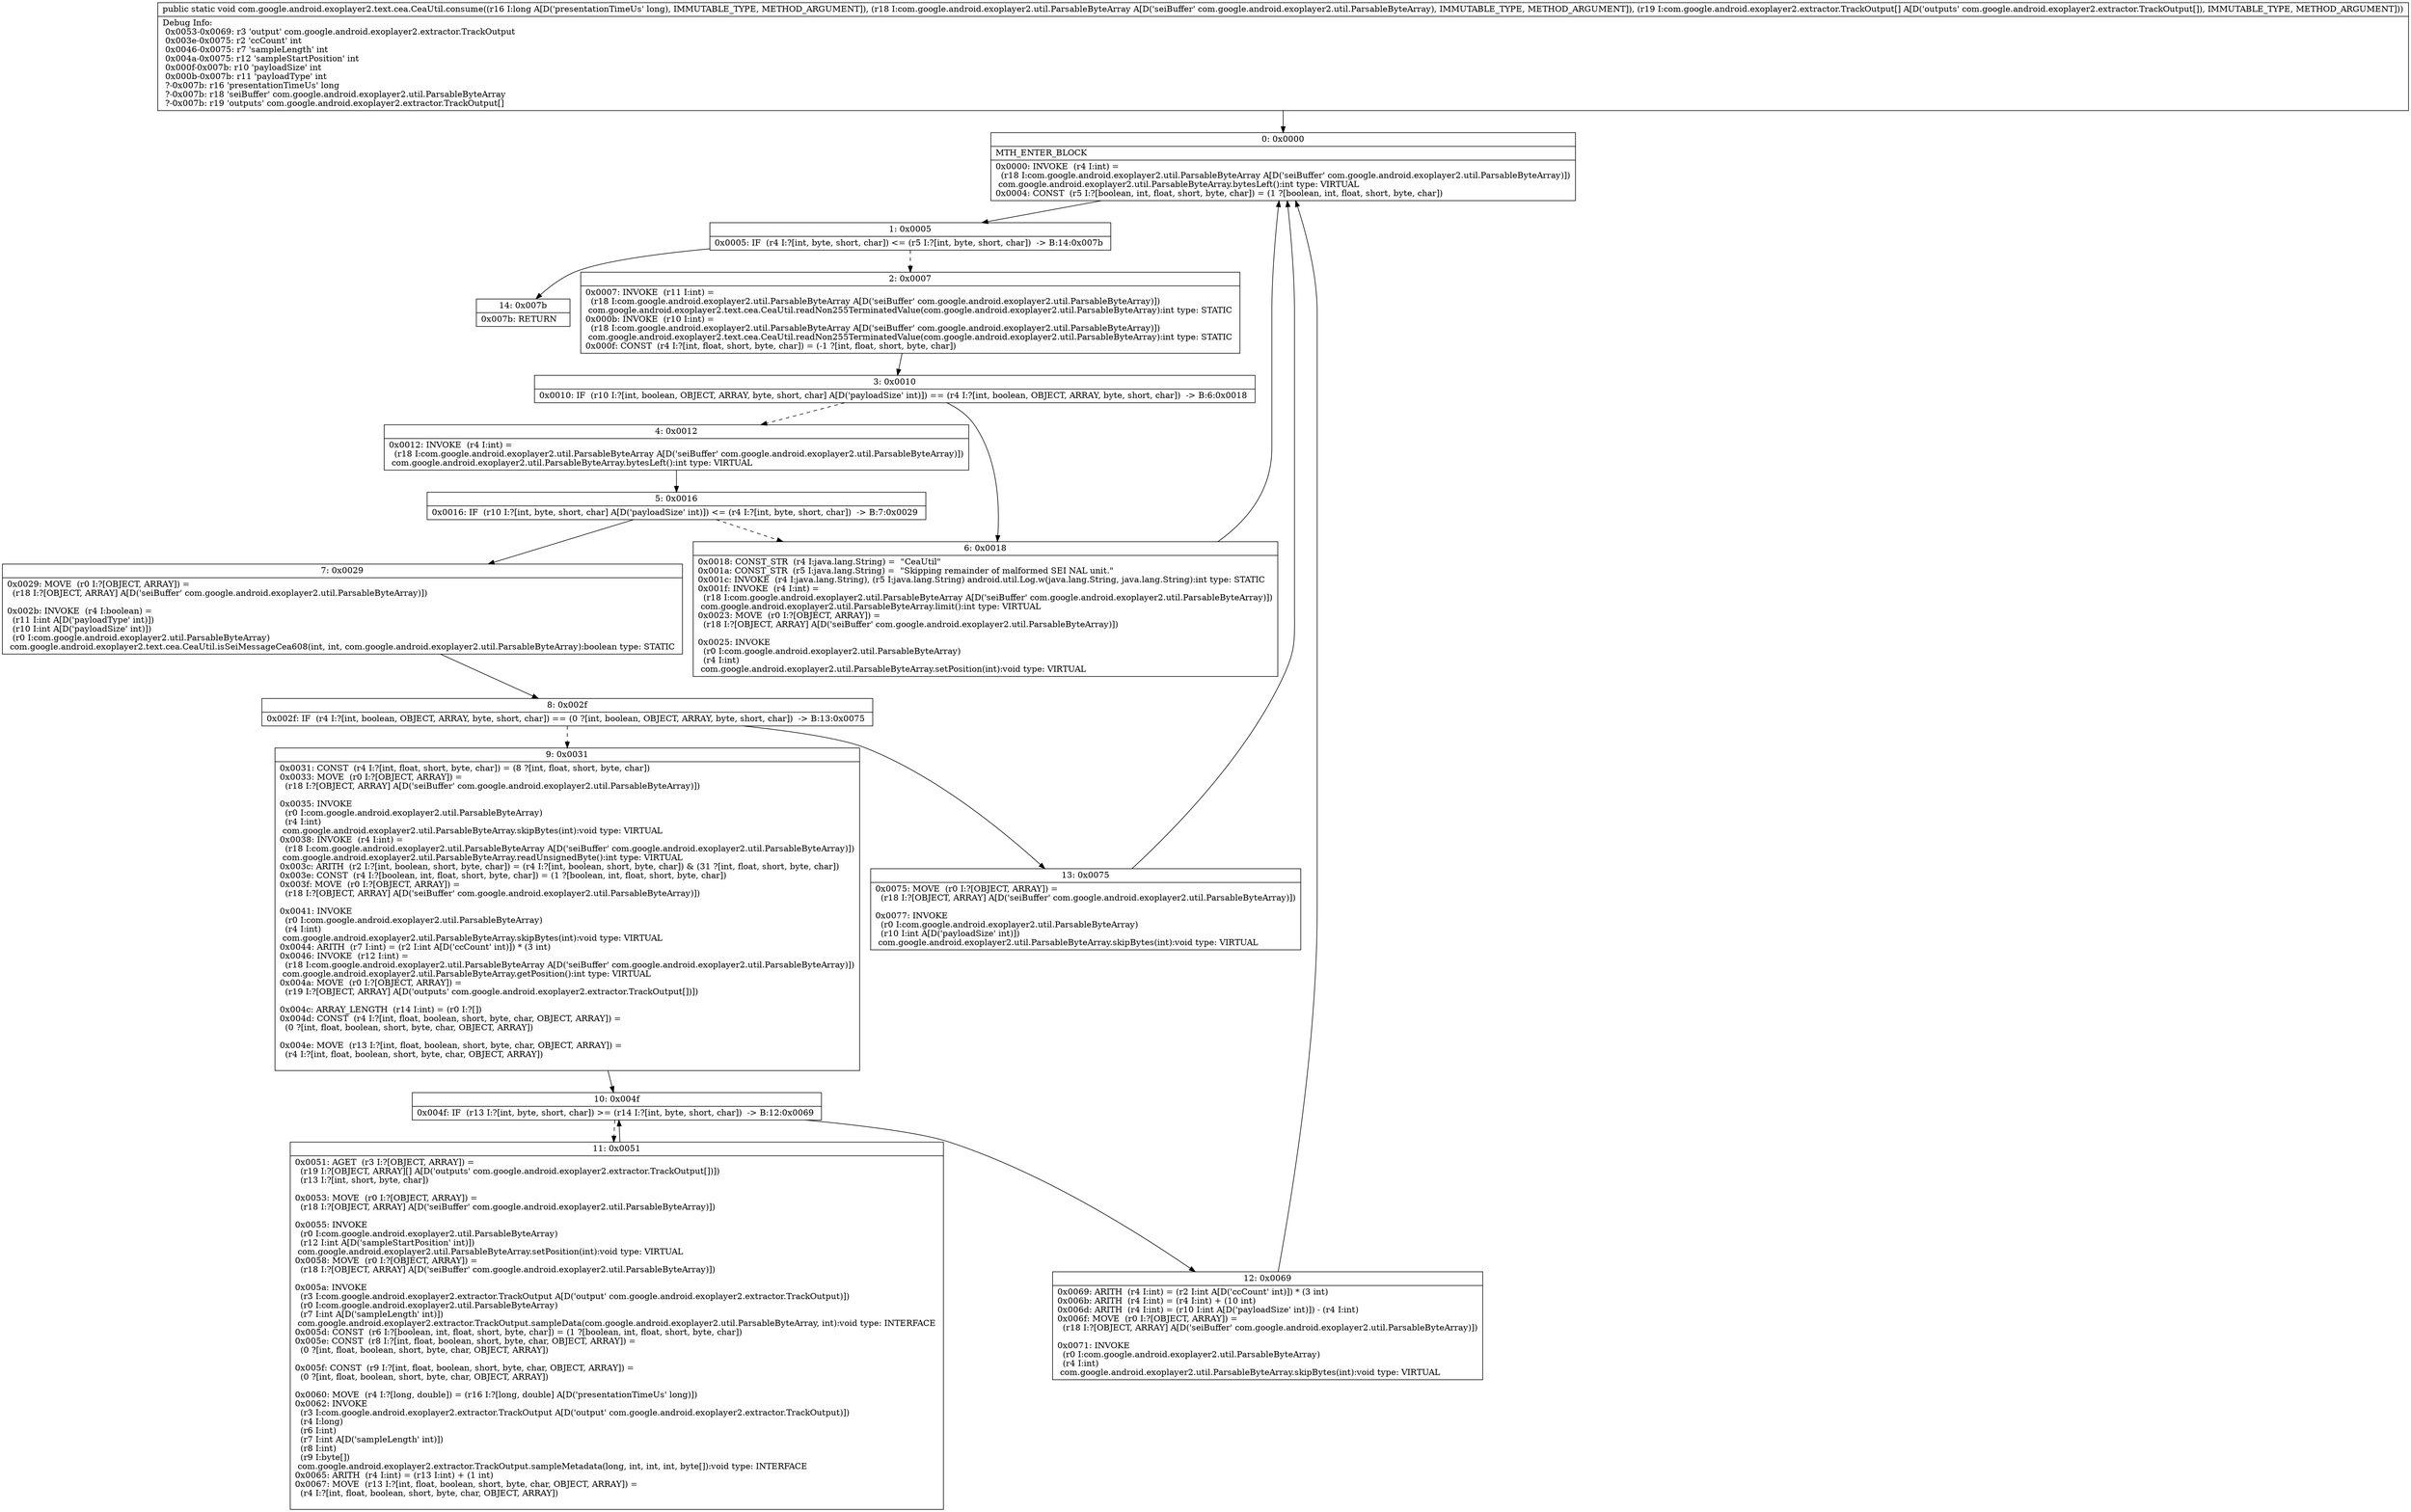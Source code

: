 digraph "CFG forcom.google.android.exoplayer2.text.cea.CeaUtil.consume(JLcom\/google\/android\/exoplayer2\/util\/ParsableByteArray;[Lcom\/google\/android\/exoplayer2\/extractor\/TrackOutput;)V" {
Node_0 [shape=record,label="{0\:\ 0x0000|MTH_ENTER_BLOCK\l|0x0000: INVOKE  (r4 I:int) = \l  (r18 I:com.google.android.exoplayer2.util.ParsableByteArray A[D('seiBuffer' com.google.android.exoplayer2.util.ParsableByteArray)])\l com.google.android.exoplayer2.util.ParsableByteArray.bytesLeft():int type: VIRTUAL \l0x0004: CONST  (r5 I:?[boolean, int, float, short, byte, char]) = (1 ?[boolean, int, float, short, byte, char]) \l}"];
Node_1 [shape=record,label="{1\:\ 0x0005|0x0005: IF  (r4 I:?[int, byte, short, char]) \<= (r5 I:?[int, byte, short, char])  \-\> B:14:0x007b \l}"];
Node_2 [shape=record,label="{2\:\ 0x0007|0x0007: INVOKE  (r11 I:int) = \l  (r18 I:com.google.android.exoplayer2.util.ParsableByteArray A[D('seiBuffer' com.google.android.exoplayer2.util.ParsableByteArray)])\l com.google.android.exoplayer2.text.cea.CeaUtil.readNon255TerminatedValue(com.google.android.exoplayer2.util.ParsableByteArray):int type: STATIC \l0x000b: INVOKE  (r10 I:int) = \l  (r18 I:com.google.android.exoplayer2.util.ParsableByteArray A[D('seiBuffer' com.google.android.exoplayer2.util.ParsableByteArray)])\l com.google.android.exoplayer2.text.cea.CeaUtil.readNon255TerminatedValue(com.google.android.exoplayer2.util.ParsableByteArray):int type: STATIC \l0x000f: CONST  (r4 I:?[int, float, short, byte, char]) = (\-1 ?[int, float, short, byte, char]) \l}"];
Node_3 [shape=record,label="{3\:\ 0x0010|0x0010: IF  (r10 I:?[int, boolean, OBJECT, ARRAY, byte, short, char] A[D('payloadSize' int)]) == (r4 I:?[int, boolean, OBJECT, ARRAY, byte, short, char])  \-\> B:6:0x0018 \l}"];
Node_4 [shape=record,label="{4\:\ 0x0012|0x0012: INVOKE  (r4 I:int) = \l  (r18 I:com.google.android.exoplayer2.util.ParsableByteArray A[D('seiBuffer' com.google.android.exoplayer2.util.ParsableByteArray)])\l com.google.android.exoplayer2.util.ParsableByteArray.bytesLeft():int type: VIRTUAL \l}"];
Node_5 [shape=record,label="{5\:\ 0x0016|0x0016: IF  (r10 I:?[int, byte, short, char] A[D('payloadSize' int)]) \<= (r4 I:?[int, byte, short, char])  \-\> B:7:0x0029 \l}"];
Node_6 [shape=record,label="{6\:\ 0x0018|0x0018: CONST_STR  (r4 I:java.lang.String) =  \"CeaUtil\" \l0x001a: CONST_STR  (r5 I:java.lang.String) =  \"Skipping remainder of malformed SEI NAL unit.\" \l0x001c: INVOKE  (r4 I:java.lang.String), (r5 I:java.lang.String) android.util.Log.w(java.lang.String, java.lang.String):int type: STATIC \l0x001f: INVOKE  (r4 I:int) = \l  (r18 I:com.google.android.exoplayer2.util.ParsableByteArray A[D('seiBuffer' com.google.android.exoplayer2.util.ParsableByteArray)])\l com.google.android.exoplayer2.util.ParsableByteArray.limit():int type: VIRTUAL \l0x0023: MOVE  (r0 I:?[OBJECT, ARRAY]) = \l  (r18 I:?[OBJECT, ARRAY] A[D('seiBuffer' com.google.android.exoplayer2.util.ParsableByteArray)])\l \l0x0025: INVOKE  \l  (r0 I:com.google.android.exoplayer2.util.ParsableByteArray)\l  (r4 I:int)\l com.google.android.exoplayer2.util.ParsableByteArray.setPosition(int):void type: VIRTUAL \l}"];
Node_7 [shape=record,label="{7\:\ 0x0029|0x0029: MOVE  (r0 I:?[OBJECT, ARRAY]) = \l  (r18 I:?[OBJECT, ARRAY] A[D('seiBuffer' com.google.android.exoplayer2.util.ParsableByteArray)])\l \l0x002b: INVOKE  (r4 I:boolean) = \l  (r11 I:int A[D('payloadType' int)])\l  (r10 I:int A[D('payloadSize' int)])\l  (r0 I:com.google.android.exoplayer2.util.ParsableByteArray)\l com.google.android.exoplayer2.text.cea.CeaUtil.isSeiMessageCea608(int, int, com.google.android.exoplayer2.util.ParsableByteArray):boolean type: STATIC \l}"];
Node_8 [shape=record,label="{8\:\ 0x002f|0x002f: IF  (r4 I:?[int, boolean, OBJECT, ARRAY, byte, short, char]) == (0 ?[int, boolean, OBJECT, ARRAY, byte, short, char])  \-\> B:13:0x0075 \l}"];
Node_9 [shape=record,label="{9\:\ 0x0031|0x0031: CONST  (r4 I:?[int, float, short, byte, char]) = (8 ?[int, float, short, byte, char]) \l0x0033: MOVE  (r0 I:?[OBJECT, ARRAY]) = \l  (r18 I:?[OBJECT, ARRAY] A[D('seiBuffer' com.google.android.exoplayer2.util.ParsableByteArray)])\l \l0x0035: INVOKE  \l  (r0 I:com.google.android.exoplayer2.util.ParsableByteArray)\l  (r4 I:int)\l com.google.android.exoplayer2.util.ParsableByteArray.skipBytes(int):void type: VIRTUAL \l0x0038: INVOKE  (r4 I:int) = \l  (r18 I:com.google.android.exoplayer2.util.ParsableByteArray A[D('seiBuffer' com.google.android.exoplayer2.util.ParsableByteArray)])\l com.google.android.exoplayer2.util.ParsableByteArray.readUnsignedByte():int type: VIRTUAL \l0x003c: ARITH  (r2 I:?[int, boolean, short, byte, char]) = (r4 I:?[int, boolean, short, byte, char]) & (31 ?[int, float, short, byte, char]) \l0x003e: CONST  (r4 I:?[boolean, int, float, short, byte, char]) = (1 ?[boolean, int, float, short, byte, char]) \l0x003f: MOVE  (r0 I:?[OBJECT, ARRAY]) = \l  (r18 I:?[OBJECT, ARRAY] A[D('seiBuffer' com.google.android.exoplayer2.util.ParsableByteArray)])\l \l0x0041: INVOKE  \l  (r0 I:com.google.android.exoplayer2.util.ParsableByteArray)\l  (r4 I:int)\l com.google.android.exoplayer2.util.ParsableByteArray.skipBytes(int):void type: VIRTUAL \l0x0044: ARITH  (r7 I:int) = (r2 I:int A[D('ccCount' int)]) * (3 int) \l0x0046: INVOKE  (r12 I:int) = \l  (r18 I:com.google.android.exoplayer2.util.ParsableByteArray A[D('seiBuffer' com.google.android.exoplayer2.util.ParsableByteArray)])\l com.google.android.exoplayer2.util.ParsableByteArray.getPosition():int type: VIRTUAL \l0x004a: MOVE  (r0 I:?[OBJECT, ARRAY]) = \l  (r19 I:?[OBJECT, ARRAY] A[D('outputs' com.google.android.exoplayer2.extractor.TrackOutput[])])\l \l0x004c: ARRAY_LENGTH  (r14 I:int) = (r0 I:?[]) \l0x004d: CONST  (r4 I:?[int, float, boolean, short, byte, char, OBJECT, ARRAY]) = \l  (0 ?[int, float, boolean, short, byte, char, OBJECT, ARRAY])\l \l0x004e: MOVE  (r13 I:?[int, float, boolean, short, byte, char, OBJECT, ARRAY]) = \l  (r4 I:?[int, float, boolean, short, byte, char, OBJECT, ARRAY])\l \l}"];
Node_10 [shape=record,label="{10\:\ 0x004f|0x004f: IF  (r13 I:?[int, byte, short, char]) \>= (r14 I:?[int, byte, short, char])  \-\> B:12:0x0069 \l}"];
Node_11 [shape=record,label="{11\:\ 0x0051|0x0051: AGET  (r3 I:?[OBJECT, ARRAY]) = \l  (r19 I:?[OBJECT, ARRAY][] A[D('outputs' com.google.android.exoplayer2.extractor.TrackOutput[])])\l  (r13 I:?[int, short, byte, char])\l \l0x0053: MOVE  (r0 I:?[OBJECT, ARRAY]) = \l  (r18 I:?[OBJECT, ARRAY] A[D('seiBuffer' com.google.android.exoplayer2.util.ParsableByteArray)])\l \l0x0055: INVOKE  \l  (r0 I:com.google.android.exoplayer2.util.ParsableByteArray)\l  (r12 I:int A[D('sampleStartPosition' int)])\l com.google.android.exoplayer2.util.ParsableByteArray.setPosition(int):void type: VIRTUAL \l0x0058: MOVE  (r0 I:?[OBJECT, ARRAY]) = \l  (r18 I:?[OBJECT, ARRAY] A[D('seiBuffer' com.google.android.exoplayer2.util.ParsableByteArray)])\l \l0x005a: INVOKE  \l  (r3 I:com.google.android.exoplayer2.extractor.TrackOutput A[D('output' com.google.android.exoplayer2.extractor.TrackOutput)])\l  (r0 I:com.google.android.exoplayer2.util.ParsableByteArray)\l  (r7 I:int A[D('sampleLength' int)])\l com.google.android.exoplayer2.extractor.TrackOutput.sampleData(com.google.android.exoplayer2.util.ParsableByteArray, int):void type: INTERFACE \l0x005d: CONST  (r6 I:?[boolean, int, float, short, byte, char]) = (1 ?[boolean, int, float, short, byte, char]) \l0x005e: CONST  (r8 I:?[int, float, boolean, short, byte, char, OBJECT, ARRAY]) = \l  (0 ?[int, float, boolean, short, byte, char, OBJECT, ARRAY])\l \l0x005f: CONST  (r9 I:?[int, float, boolean, short, byte, char, OBJECT, ARRAY]) = \l  (0 ?[int, float, boolean, short, byte, char, OBJECT, ARRAY])\l \l0x0060: MOVE  (r4 I:?[long, double]) = (r16 I:?[long, double] A[D('presentationTimeUs' long)]) \l0x0062: INVOKE  \l  (r3 I:com.google.android.exoplayer2.extractor.TrackOutput A[D('output' com.google.android.exoplayer2.extractor.TrackOutput)])\l  (r4 I:long)\l  (r6 I:int)\l  (r7 I:int A[D('sampleLength' int)])\l  (r8 I:int)\l  (r9 I:byte[])\l com.google.android.exoplayer2.extractor.TrackOutput.sampleMetadata(long, int, int, int, byte[]):void type: INTERFACE \l0x0065: ARITH  (r4 I:int) = (r13 I:int) + (1 int) \l0x0067: MOVE  (r13 I:?[int, float, boolean, short, byte, char, OBJECT, ARRAY]) = \l  (r4 I:?[int, float, boolean, short, byte, char, OBJECT, ARRAY])\l \l}"];
Node_12 [shape=record,label="{12\:\ 0x0069|0x0069: ARITH  (r4 I:int) = (r2 I:int A[D('ccCount' int)]) * (3 int) \l0x006b: ARITH  (r4 I:int) = (r4 I:int) + (10 int) \l0x006d: ARITH  (r4 I:int) = (r10 I:int A[D('payloadSize' int)]) \- (r4 I:int) \l0x006f: MOVE  (r0 I:?[OBJECT, ARRAY]) = \l  (r18 I:?[OBJECT, ARRAY] A[D('seiBuffer' com.google.android.exoplayer2.util.ParsableByteArray)])\l \l0x0071: INVOKE  \l  (r0 I:com.google.android.exoplayer2.util.ParsableByteArray)\l  (r4 I:int)\l com.google.android.exoplayer2.util.ParsableByteArray.skipBytes(int):void type: VIRTUAL \l}"];
Node_13 [shape=record,label="{13\:\ 0x0075|0x0075: MOVE  (r0 I:?[OBJECT, ARRAY]) = \l  (r18 I:?[OBJECT, ARRAY] A[D('seiBuffer' com.google.android.exoplayer2.util.ParsableByteArray)])\l \l0x0077: INVOKE  \l  (r0 I:com.google.android.exoplayer2.util.ParsableByteArray)\l  (r10 I:int A[D('payloadSize' int)])\l com.google.android.exoplayer2.util.ParsableByteArray.skipBytes(int):void type: VIRTUAL \l}"];
Node_14 [shape=record,label="{14\:\ 0x007b|0x007b: RETURN   \l}"];
MethodNode[shape=record,label="{public static void com.google.android.exoplayer2.text.cea.CeaUtil.consume((r16 I:long A[D('presentationTimeUs' long), IMMUTABLE_TYPE, METHOD_ARGUMENT]), (r18 I:com.google.android.exoplayer2.util.ParsableByteArray A[D('seiBuffer' com.google.android.exoplayer2.util.ParsableByteArray), IMMUTABLE_TYPE, METHOD_ARGUMENT]), (r19 I:com.google.android.exoplayer2.extractor.TrackOutput[] A[D('outputs' com.google.android.exoplayer2.extractor.TrackOutput[]), IMMUTABLE_TYPE, METHOD_ARGUMENT]))  | Debug Info:\l  0x0053\-0x0069: r3 'output' com.google.android.exoplayer2.extractor.TrackOutput\l  0x003e\-0x0075: r2 'ccCount' int\l  0x0046\-0x0075: r7 'sampleLength' int\l  0x004a\-0x0075: r12 'sampleStartPosition' int\l  0x000f\-0x007b: r10 'payloadSize' int\l  0x000b\-0x007b: r11 'payloadType' int\l  ?\-0x007b: r16 'presentationTimeUs' long\l  ?\-0x007b: r18 'seiBuffer' com.google.android.exoplayer2.util.ParsableByteArray\l  ?\-0x007b: r19 'outputs' com.google.android.exoplayer2.extractor.TrackOutput[]\l}"];
MethodNode -> Node_0;
Node_0 -> Node_1;
Node_1 -> Node_2[style=dashed];
Node_1 -> Node_14;
Node_2 -> Node_3;
Node_3 -> Node_4[style=dashed];
Node_3 -> Node_6;
Node_4 -> Node_5;
Node_5 -> Node_6[style=dashed];
Node_5 -> Node_7;
Node_6 -> Node_0;
Node_7 -> Node_8;
Node_8 -> Node_9[style=dashed];
Node_8 -> Node_13;
Node_9 -> Node_10;
Node_10 -> Node_11[style=dashed];
Node_10 -> Node_12;
Node_11 -> Node_10;
Node_12 -> Node_0;
Node_13 -> Node_0;
}

